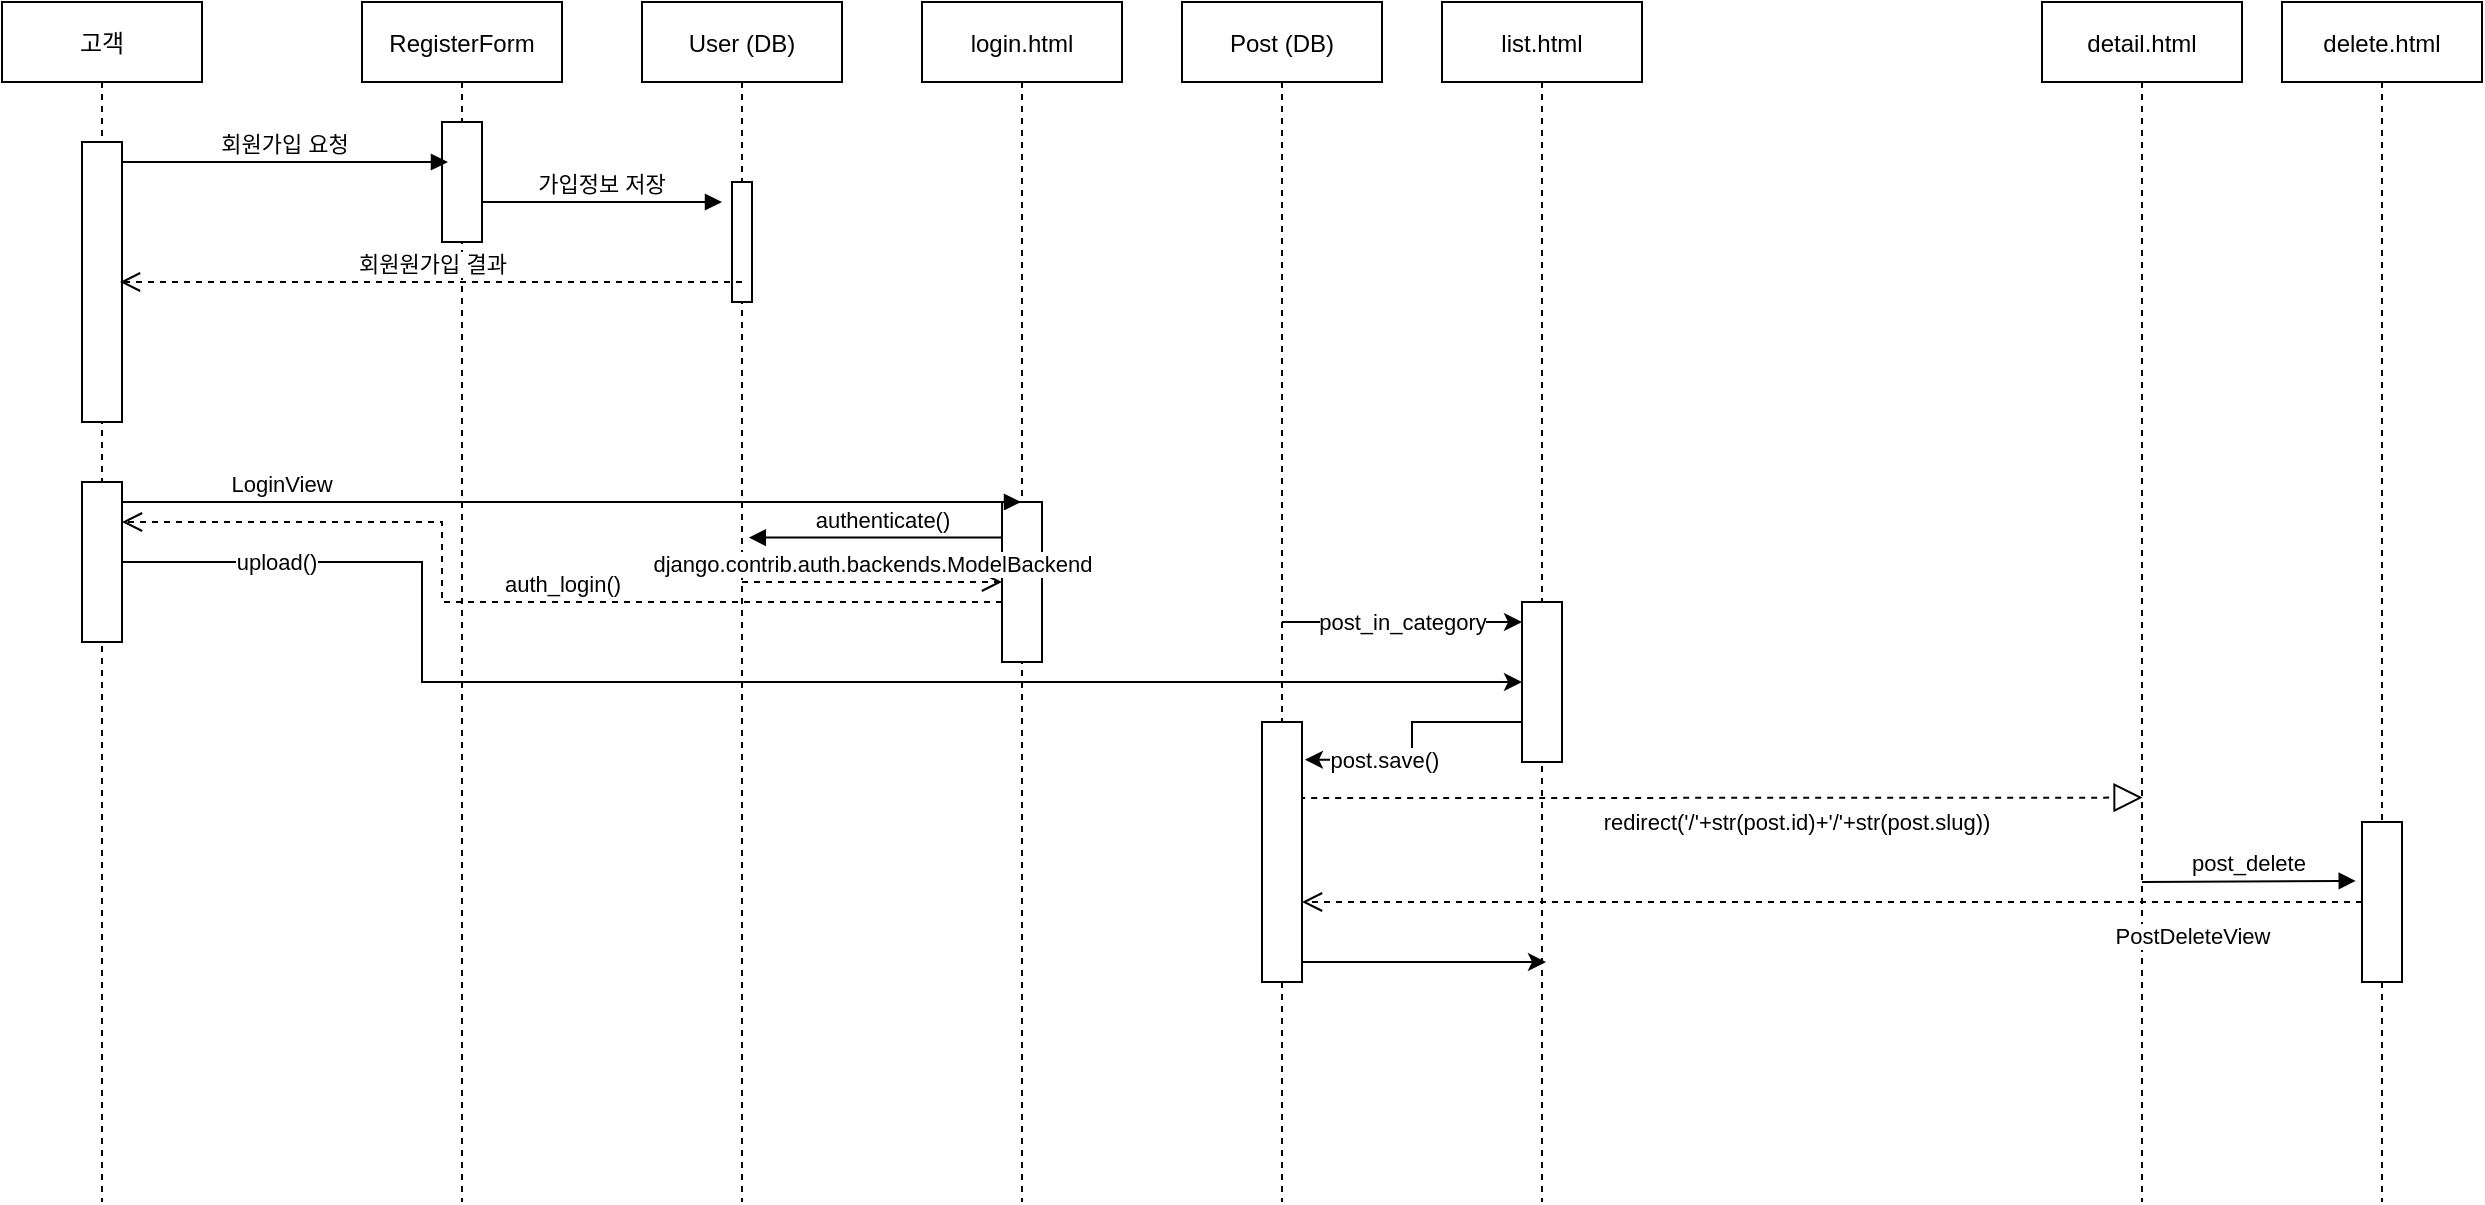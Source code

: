 <mxfile version="15.4.1" type="github">
  <diagram id="kgpKYQtTHZ0yAKxKKP6v" name="Page-1">
    <mxGraphModel dx="1483" dy="827" grid="1" gridSize="10" guides="1" tooltips="1" connect="1" arrows="1" fold="1" page="1" pageScale="1" pageWidth="3300" pageHeight="4681" math="0" shadow="0">
      <root>
        <mxCell id="0" />
        <mxCell id="1" parent="0" />
        <mxCell id="3nuBFxr9cyL0pnOWT2aG-1" value="고객" style="shape=umlLifeline;perimeter=lifelinePerimeter;container=1;collapsible=0;recursiveResize=0;rounded=0;shadow=0;strokeWidth=1;" parent="1" vertex="1">
          <mxGeometry x="40" y="80" width="100" height="600" as="geometry" />
        </mxCell>
        <mxCell id="BS-xRKyWjwnMutiloFxV-136" value="" style="rounded=0;whiteSpace=wrap;html=1;" parent="3nuBFxr9cyL0pnOWT2aG-1" vertex="1">
          <mxGeometry x="40" y="70" width="20" height="140" as="geometry" />
        </mxCell>
        <mxCell id="3nuBFxr9cyL0pnOWT2aG-5" value="RegisterForm" style="shape=umlLifeline;perimeter=lifelinePerimeter;container=1;collapsible=0;recursiveResize=0;rounded=0;shadow=0;strokeWidth=1;" parent="1" vertex="1">
          <mxGeometry x="220" y="80" width="100" height="600" as="geometry" />
        </mxCell>
        <mxCell id="BS-xRKyWjwnMutiloFxV-17" value="" style="rounded=0;whiteSpace=wrap;html=1;" parent="3nuBFxr9cyL0pnOWT2aG-5" vertex="1">
          <mxGeometry x="40" y="60" width="20" height="60" as="geometry" />
        </mxCell>
        <mxCell id="3nuBFxr9cyL0pnOWT2aG-8" value="회원가입 요청" style="verticalAlign=bottom;endArrow=block;entryX=0;entryY=0;shadow=0;strokeWidth=1;" parent="1" edge="1">
          <mxGeometry relative="1" as="geometry">
            <mxPoint x="100" y="160" as="sourcePoint" />
            <mxPoint x="263" y="160.0" as="targetPoint" />
          </mxGeometry>
        </mxCell>
        <mxCell id="BS-xRKyWjwnMutiloFxV-3" value="User (DB)" style="shape=umlLifeline;perimeter=lifelinePerimeter;container=1;collapsible=0;recursiveResize=0;rounded=0;shadow=0;strokeWidth=1;" parent="1" vertex="1">
          <mxGeometry x="360" y="80" width="100" height="600" as="geometry" />
        </mxCell>
        <mxCell id="BS-xRKyWjwnMutiloFxV-129" value="" style="html=1;points=[];perimeter=orthogonalPerimeter;" parent="BS-xRKyWjwnMutiloFxV-3" vertex="1">
          <mxGeometry x="45" y="90" width="10" height="60" as="geometry" />
        </mxCell>
        <mxCell id="BS-xRKyWjwnMutiloFxV-18" value="가입정보 저장" style="verticalAlign=bottom;endArrow=block;shadow=0;strokeWidth=1;" parent="1" edge="1">
          <mxGeometry relative="1" as="geometry">
            <mxPoint x="280" y="180.0" as="sourcePoint" />
            <mxPoint x="400" y="180" as="targetPoint" />
          </mxGeometry>
        </mxCell>
        <mxCell id="BS-xRKyWjwnMutiloFxV-116" value="login.html" style="shape=umlLifeline;perimeter=lifelinePerimeter;container=1;collapsible=0;recursiveResize=0;rounded=0;shadow=0;strokeWidth=1;" parent="1" vertex="1">
          <mxGeometry x="500" y="80" width="100" height="600" as="geometry" />
        </mxCell>
        <mxCell id="BS-xRKyWjwnMutiloFxV-145" value="" style="rounded=0;whiteSpace=wrap;html=1;" parent="BS-xRKyWjwnMutiloFxV-116" vertex="1">
          <mxGeometry x="40" y="250" width="20" height="80" as="geometry" />
        </mxCell>
        <mxCell id="BS-xRKyWjwnMutiloFxV-130" value="authenticate()" style="html=1;verticalAlign=bottom;endArrow=block;rounded=0;edgeStyle=orthogonalEdgeStyle;entryX=0.524;entryY=0.453;entryDx=0;entryDy=0;entryPerimeter=0;" parent="1" edge="1">
          <mxGeometry relative="1" as="geometry">
            <mxPoint x="540" y="348" as="sourcePoint" />
            <Array as="points">
              <mxPoint x="540" y="345" />
              <mxPoint x="540" y="348" />
            </Array>
            <mxPoint x="413.4" y="347.8" as="targetPoint" />
          </mxGeometry>
        </mxCell>
        <mxCell id="BS-xRKyWjwnMutiloFxV-131" value="django.contrib.auth.backends.ModelBackend" style="html=1;verticalAlign=bottom;endArrow=open;dashed=1;endSize=8;rounded=0;edgeStyle=orthogonalEdgeStyle;" parent="1" edge="1" source="BS-xRKyWjwnMutiloFxV-3">
          <mxGeometry relative="1" as="geometry">
            <mxPoint x="540" y="370" as="targetPoint" />
            <mxPoint x="465.94" y="370.5" as="sourcePoint" />
            <Array as="points">
              <mxPoint x="520" y="370" />
              <mxPoint x="520" y="370" />
            </Array>
          </mxGeometry>
        </mxCell>
        <mxCell id="BS-xRKyWjwnMutiloFxV-140" value="auth_login()" style="html=1;verticalAlign=bottom;endArrow=open;dashed=1;endSize=8;rounded=0;edgeStyle=orthogonalEdgeStyle;entryX=1;entryY=0.25;entryDx=0;entryDy=0;" parent="1" target="BS-xRKyWjwnMutiloFxV-144" edge="1">
          <mxGeometry x="-0.083" relative="1" as="geometry">
            <mxPoint x="540" y="380" as="sourcePoint" />
            <mxPoint x="90" y="390" as="targetPoint" />
            <Array as="points">
              <mxPoint x="260" y="380" />
              <mxPoint x="260" y="340" />
            </Array>
            <mxPoint as="offset" />
          </mxGeometry>
        </mxCell>
        <mxCell id="BS-xRKyWjwnMutiloFxV-142" value="" style="rounded=0;whiteSpace=wrap;html=1;" parent="1" vertex="1">
          <mxGeometry x="80" y="320" width="20" height="50" as="geometry" />
        </mxCell>
        <mxCell id="u28G30YTxyB6MNuOs4cs-26" style="edgeStyle=orthogonalEdgeStyle;rounded=0;orthogonalLoop=1;jettySize=auto;html=1;entryX=0;entryY=0.5;entryDx=0;entryDy=0;exitX=1;exitY=0.5;exitDx=0;exitDy=0;" edge="1" parent="1" source="BS-xRKyWjwnMutiloFxV-144" target="u28G30YTxyB6MNuOs4cs-24">
          <mxGeometry relative="1" as="geometry">
            <mxPoint x="110" y="360" as="sourcePoint" />
            <Array as="points">
              <mxPoint x="250" y="360" />
              <mxPoint x="250" y="420" />
            </Array>
          </mxGeometry>
        </mxCell>
        <mxCell id="u28G30YTxyB6MNuOs4cs-27" value="upload()" style="edgeLabel;html=1;align=center;verticalAlign=middle;resizable=0;points=[];" vertex="1" connectable="0" parent="u28G30YTxyB6MNuOs4cs-26">
          <mxGeometry x="0.45" y="-2" relative="1" as="geometry">
            <mxPoint x="-414" y="-62" as="offset" />
          </mxGeometry>
        </mxCell>
        <mxCell id="BS-xRKyWjwnMutiloFxV-144" value="" style="rounded=0;whiteSpace=wrap;html=1;" parent="1" vertex="1">
          <mxGeometry x="80" y="320" width="20" height="80" as="geometry" />
        </mxCell>
        <mxCell id="BS-xRKyWjwnMutiloFxV-146" value="회원원가입 결과" style="html=1;verticalAlign=bottom;endArrow=open;dashed=1;endSize=8;rounded=0;edgeStyle=orthogonalEdgeStyle;" parent="1" edge="1">
          <mxGeometry relative="1" as="geometry">
            <mxPoint x="410" y="220" as="sourcePoint" />
            <mxPoint x="99" y="220" as="targetPoint" />
            <Array as="points">
              <mxPoint x="299" y="220" />
              <mxPoint x="299" y="220" />
            </Array>
          </mxGeometry>
        </mxCell>
        <mxCell id="BS-xRKyWjwnMutiloFxV-117" value="LoginView" style="verticalAlign=bottom;endArrow=block;shadow=0;strokeWidth=1;" parent="1" edge="1" target="BS-xRKyWjwnMutiloFxV-116">
          <mxGeometry x="-0.64" relative="1" as="geometry">
            <mxPoint x="100" y="330" as="sourcePoint" />
            <mxPoint x="600" y="330" as="targetPoint" />
            <mxPoint x="-1" as="offset" />
          </mxGeometry>
        </mxCell>
        <mxCell id="u28G30YTxyB6MNuOs4cs-18" value="Post (DB)" style="shape=umlLifeline;perimeter=lifelinePerimeter;container=1;collapsible=0;recursiveResize=0;rounded=0;shadow=0;strokeWidth=1;" vertex="1" parent="1">
          <mxGeometry x="630" y="80" width="100" height="600" as="geometry" />
        </mxCell>
        <mxCell id="u28G30YTxyB6MNuOs4cs-28" value="" style="rounded=0;whiteSpace=wrap;html=1;" vertex="1" parent="u28G30YTxyB6MNuOs4cs-18">
          <mxGeometry x="40" y="360" width="20" height="130" as="geometry" />
        </mxCell>
        <mxCell id="u28G30YTxyB6MNuOs4cs-20" value="list.html" style="shape=umlLifeline;perimeter=lifelinePerimeter;container=1;collapsible=0;recursiveResize=0;rounded=0;shadow=0;strokeWidth=1;" vertex="1" parent="1">
          <mxGeometry x="760" y="80" width="100" height="600" as="geometry" />
        </mxCell>
        <mxCell id="u28G30YTxyB6MNuOs4cs-24" value="" style="rounded=0;whiteSpace=wrap;html=1;" vertex="1" parent="u28G30YTxyB6MNuOs4cs-20">
          <mxGeometry x="40" y="300" width="20" height="80" as="geometry" />
        </mxCell>
        <mxCell id="u28G30YTxyB6MNuOs4cs-42" value="" style="endArrow=block;dashed=1;endFill=0;endSize=12;html=1;rounded=0;edgeStyle=orthogonalEdgeStyle;entryX=0.503;entryY=0.663;entryDx=0;entryDy=0;entryPerimeter=0;" edge="1" parent="u28G30YTxyB6MNuOs4cs-20" target="u28G30YTxyB6MNuOs4cs-39">
          <mxGeometry width="160" relative="1" as="geometry">
            <mxPoint x="-70" y="399.41" as="sourcePoint" />
            <mxPoint x="90" y="399.41" as="targetPoint" />
            <Array as="points">
              <mxPoint x="-70" y="398" />
              <mxPoint x="10" y="398" />
            </Array>
          </mxGeometry>
        </mxCell>
        <mxCell id="u28G30YTxyB6MNuOs4cs-43" value="redirect(&#39;/&#39;+str(post.id)+&#39;/&#39;+str(post.slug))" style="edgeLabel;html=1;align=center;verticalAlign=middle;resizable=0;points=[];" vertex="1" connectable="0" parent="u28G30YTxyB6MNuOs4cs-42">
          <mxGeometry x="0.517" y="1" relative="1" as="geometry">
            <mxPoint x="-72" y="13" as="offset" />
          </mxGeometry>
        </mxCell>
        <mxCell id="u28G30YTxyB6MNuOs4cs-31" style="edgeStyle=orthogonalEdgeStyle;rounded=0;orthogonalLoop=1;jettySize=auto;html=1;exitX=0;exitY=0.75;exitDx=0;exitDy=0;entryX=1.074;entryY=0.145;entryDx=0;entryDy=0;entryPerimeter=0;" edge="1" parent="1" source="u28G30YTxyB6MNuOs4cs-24" target="u28G30YTxyB6MNuOs4cs-28">
          <mxGeometry relative="1" as="geometry" />
        </mxCell>
        <mxCell id="u28G30YTxyB6MNuOs4cs-32" value="post.save()" style="edgeLabel;html=1;align=center;verticalAlign=middle;resizable=0;points=[];" vertex="1" connectable="0" parent="u28G30YTxyB6MNuOs4cs-31">
          <mxGeometry x="0.382" relative="1" as="geometry">
            <mxPoint as="offset" />
          </mxGeometry>
        </mxCell>
        <mxCell id="u28G30YTxyB6MNuOs4cs-39" value="detail.html" style="shape=umlLifeline;perimeter=lifelinePerimeter;container=1;collapsible=0;recursiveResize=0;rounded=0;shadow=0;strokeWidth=1;" vertex="1" parent="1">
          <mxGeometry x="1060" y="80" width="100" height="600" as="geometry" />
        </mxCell>
        <mxCell id="u28G30YTxyB6MNuOs4cs-44" value="delete.html" style="shape=umlLifeline;perimeter=lifelinePerimeter;container=1;collapsible=0;recursiveResize=0;rounded=0;shadow=0;strokeWidth=1;" vertex="1" parent="1">
          <mxGeometry x="1180" y="80" width="100" height="600" as="geometry" />
        </mxCell>
        <mxCell id="u28G30YTxyB6MNuOs4cs-46" value="post_delete" style="verticalAlign=bottom;endArrow=block;shadow=0;strokeWidth=1;entryX=-0.156;entryY=0.368;entryDx=0;entryDy=0;entryPerimeter=0;" edge="1" parent="u28G30YTxyB6MNuOs4cs-44" target="u28G30YTxyB6MNuOs4cs-48">
          <mxGeometry relative="1" as="geometry">
            <mxPoint x="-70" y="440" as="sourcePoint" />
            <mxPoint x="50" y="440" as="targetPoint" />
          </mxGeometry>
        </mxCell>
        <mxCell id="u28G30YTxyB6MNuOs4cs-48" value="" style="rounded=0;whiteSpace=wrap;html=1;" vertex="1" parent="u28G30YTxyB6MNuOs4cs-44">
          <mxGeometry x="40" y="410" width="20" height="80" as="geometry" />
        </mxCell>
        <mxCell id="u28G30YTxyB6MNuOs4cs-47" value="PostDeleteView" style="html=1;verticalAlign=bottom;endArrow=open;dashed=1;endSize=8;rounded=0;edgeStyle=orthogonalEdgeStyle;exitX=0;exitY=0.5;exitDx=0;exitDy=0;" edge="1" parent="1" source="u28G30YTxyB6MNuOs4cs-48">
          <mxGeometry x="-0.679" y="26" relative="1" as="geometry">
            <mxPoint x="1040" y="530" as="sourcePoint" />
            <mxPoint x="690" y="530" as="targetPoint" />
            <Array as="points" />
            <mxPoint as="offset" />
          </mxGeometry>
        </mxCell>
        <mxCell id="u28G30YTxyB6MNuOs4cs-52" value="post_in_category" style="edgeStyle=orthogonalEdgeStyle;rounded=0;orthogonalLoop=1;jettySize=auto;html=1;" edge="1" parent="1" source="u28G30YTxyB6MNuOs4cs-18">
          <mxGeometry relative="1" as="geometry">
            <mxPoint x="800" y="390" as="targetPoint" />
            <Array as="points">
              <mxPoint x="800" y="390" />
            </Array>
          </mxGeometry>
        </mxCell>
        <mxCell id="u28G30YTxyB6MNuOs4cs-59" style="edgeStyle=orthogonalEdgeStyle;rounded=0;orthogonalLoop=1;jettySize=auto;html=1;" edge="1" parent="1">
          <mxGeometry relative="1" as="geometry">
            <mxPoint x="690" y="560" as="sourcePoint" />
            <mxPoint x="812" y="560" as="targetPoint" />
            <Array as="points">
              <mxPoint x="812" y="560" />
            </Array>
          </mxGeometry>
        </mxCell>
      </root>
    </mxGraphModel>
  </diagram>
</mxfile>
